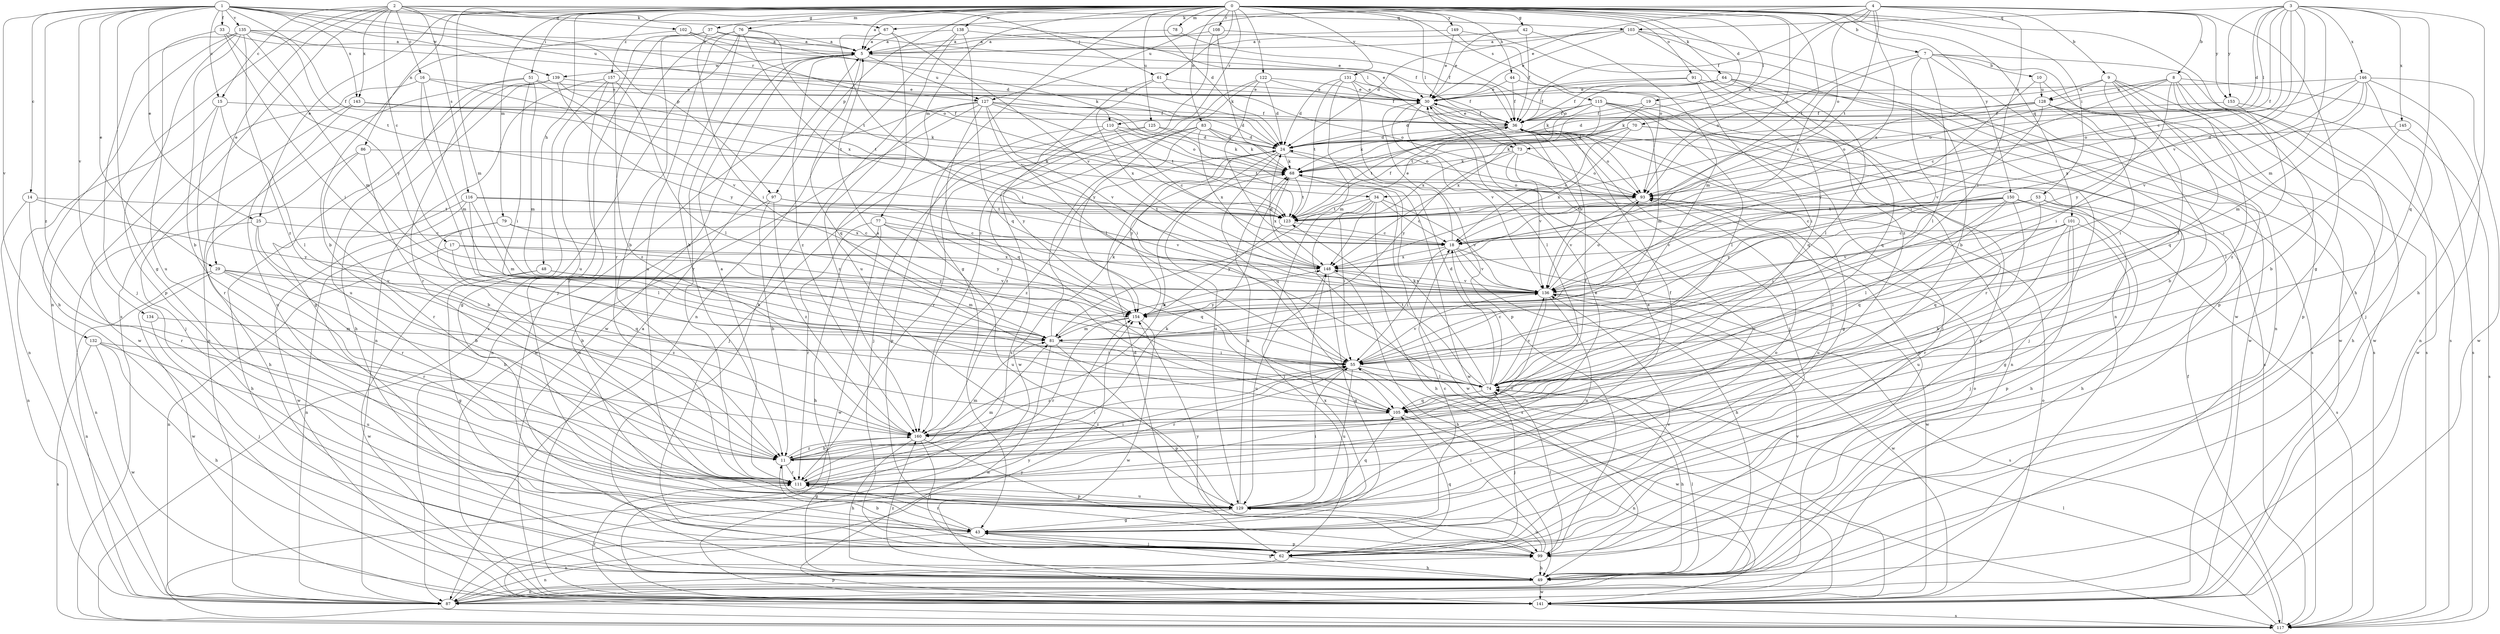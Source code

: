 strict digraph  {
0;
1;
2;
3;
4;
5;
7;
8;
9;
10;
11;
14;
15;
16;
17;
18;
19;
24;
25;
29;
30;
33;
34;
36;
37;
42;
43;
44;
48;
49;
51;
53;
55;
61;
62;
64;
67;
68;
70;
73;
74;
76;
77;
78;
79;
81;
83;
86;
87;
91;
93;
97;
99;
101;
102;
103;
105;
108;
110;
111;
115;
116;
117;
122;
123;
125;
127;
128;
129;
131;
132;
134;
135;
136;
138;
139;
141;
143;
145;
146;
148;
149;
150;
153;
154;
157;
160;
0 -> 5  [label=a];
0 -> 7  [label=b];
0 -> 19  [label=d];
0 -> 24  [label=d];
0 -> 25  [label=e];
0 -> 37  [label=g];
0 -> 42  [label=g];
0 -> 43  [label=g];
0 -> 44  [label=h];
0 -> 48  [label=h];
0 -> 49  [label=h];
0 -> 51  [label=i];
0 -> 53  [label=i];
0 -> 61  [label=j];
0 -> 64  [label=k];
0 -> 70  [label=l];
0 -> 73  [label=l];
0 -> 76  [label=m];
0 -> 77  [label=m];
0 -> 78  [label=m];
0 -> 79  [label=m];
0 -> 81  [label=m];
0 -> 83  [label=n];
0 -> 86  [label=n];
0 -> 91  [label=o];
0 -> 93  [label=o];
0 -> 97  [label=p];
0 -> 101  [label=q];
0 -> 108  [label=r];
0 -> 110  [label=r];
0 -> 115  [label=s];
0 -> 122  [label=t];
0 -> 123  [label=t];
0 -> 125  [label=u];
0 -> 131  [label=v];
0 -> 138  [label=w];
0 -> 149  [label=y];
0 -> 150  [label=y];
0 -> 157  [label=z];
1 -> 14  [label=c];
1 -> 15  [label=c];
1 -> 25  [label=e];
1 -> 29  [label=e];
1 -> 33  [label=f];
1 -> 34  [label=f];
1 -> 43  [label=g];
1 -> 67  [label=k];
1 -> 73  [label=l];
1 -> 110  [label=r];
1 -> 127  [label=u];
1 -> 132  [label=v];
1 -> 134  [label=v];
1 -> 135  [label=v];
1 -> 139  [label=w];
1 -> 143  [label=x];
1 -> 160  [label=z];
2 -> 15  [label=c];
2 -> 16  [label=c];
2 -> 17  [label=c];
2 -> 29  [label=e];
2 -> 61  [label=j];
2 -> 87  [label=n];
2 -> 97  [label=p];
2 -> 102  [label=q];
2 -> 103  [label=q];
2 -> 116  [label=s];
2 -> 117  [label=s];
2 -> 143  [label=x];
3 -> 18  [label=c];
3 -> 24  [label=d];
3 -> 34  [label=f];
3 -> 49  [label=h];
3 -> 73  [label=l];
3 -> 81  [label=m];
3 -> 103  [label=q];
3 -> 105  [label=q];
3 -> 136  [label=v];
3 -> 145  [label=x];
3 -> 146  [label=x];
3 -> 148  [label=x];
3 -> 153  [label=y];
4 -> 8  [label=b];
4 -> 9  [label=b];
4 -> 30  [label=e];
4 -> 36  [label=f];
4 -> 43  [label=g];
4 -> 55  [label=i];
4 -> 67  [label=k];
4 -> 68  [label=k];
4 -> 93  [label=o];
4 -> 123  [label=t];
4 -> 127  [label=u];
4 -> 148  [label=x];
4 -> 153  [label=y];
5 -> 30  [label=e];
5 -> 105  [label=q];
5 -> 111  [label=r];
5 -> 127  [label=u];
5 -> 139  [label=w];
5 -> 141  [label=w];
5 -> 160  [label=z];
7 -> 10  [label=b];
7 -> 18  [label=c];
7 -> 55  [label=i];
7 -> 74  [label=l];
7 -> 87  [label=n];
7 -> 93  [label=o];
7 -> 99  [label=p];
7 -> 117  [label=s];
8 -> 11  [label=b];
8 -> 18  [label=c];
8 -> 93  [label=o];
8 -> 117  [label=s];
8 -> 128  [label=u];
8 -> 141  [label=w];
8 -> 154  [label=y];
8 -> 160  [label=z];
9 -> 55  [label=i];
9 -> 68  [label=k];
9 -> 74  [label=l];
9 -> 99  [label=p];
9 -> 105  [label=q];
9 -> 117  [label=s];
9 -> 128  [label=u];
10 -> 128  [label=u];
10 -> 141  [label=w];
10 -> 154  [label=y];
11 -> 36  [label=f];
11 -> 43  [label=g];
11 -> 55  [label=i];
11 -> 81  [label=m];
11 -> 111  [label=r];
11 -> 160  [label=z];
14 -> 87  [label=n];
14 -> 111  [label=r];
14 -> 123  [label=t];
14 -> 154  [label=y];
15 -> 36  [label=f];
15 -> 74  [label=l];
15 -> 87  [label=n];
15 -> 111  [label=r];
16 -> 30  [label=e];
16 -> 74  [label=l];
16 -> 81  [label=m];
16 -> 123  [label=t];
16 -> 141  [label=w];
17 -> 87  [label=n];
17 -> 105  [label=q];
17 -> 148  [label=x];
17 -> 154  [label=y];
18 -> 30  [label=e];
18 -> 49  [label=h];
18 -> 55  [label=i];
18 -> 136  [label=v];
18 -> 141  [label=w];
18 -> 148  [label=x];
19 -> 36  [label=f];
19 -> 111  [label=r];
19 -> 148  [label=x];
24 -> 68  [label=k];
24 -> 105  [label=q];
24 -> 129  [label=u];
24 -> 141  [label=w];
24 -> 154  [label=y];
24 -> 160  [label=z];
25 -> 11  [label=b];
25 -> 18  [label=c];
25 -> 87  [label=n];
25 -> 111  [label=r];
29 -> 11  [label=b];
29 -> 87  [label=n];
29 -> 111  [label=r];
29 -> 136  [label=v];
29 -> 141  [label=w];
29 -> 160  [label=z];
30 -> 36  [label=f];
30 -> 62  [label=j];
30 -> 74  [label=l];
30 -> 87  [label=n];
30 -> 136  [label=v];
33 -> 5  [label=a];
33 -> 55  [label=i];
33 -> 129  [label=u];
33 -> 154  [label=y];
34 -> 18  [label=c];
34 -> 49  [label=h];
34 -> 55  [label=i];
34 -> 62  [label=j];
34 -> 117  [label=s];
34 -> 123  [label=t];
34 -> 136  [label=v];
36 -> 24  [label=d];
36 -> 30  [label=e];
36 -> 43  [label=g];
36 -> 68  [label=k];
36 -> 87  [label=n];
36 -> 93  [label=o];
36 -> 123  [label=t];
36 -> 136  [label=v];
37 -> 5  [label=a];
37 -> 11  [label=b];
37 -> 36  [label=f];
37 -> 55  [label=i];
37 -> 62  [label=j];
37 -> 68  [label=k];
37 -> 129  [label=u];
42 -> 5  [label=a];
42 -> 30  [label=e];
42 -> 36  [label=f];
42 -> 81  [label=m];
43 -> 18  [label=c];
43 -> 62  [label=j];
43 -> 87  [label=n];
43 -> 99  [label=p];
43 -> 111  [label=r];
43 -> 148  [label=x];
44 -> 30  [label=e];
44 -> 36  [label=f];
44 -> 117  [label=s];
48 -> 43  [label=g];
48 -> 81  [label=m];
48 -> 136  [label=v];
48 -> 141  [label=w];
49 -> 43  [label=g];
49 -> 74  [label=l];
49 -> 87  [label=n];
49 -> 93  [label=o];
49 -> 136  [label=v];
49 -> 141  [label=w];
49 -> 160  [label=z];
51 -> 30  [label=e];
51 -> 55  [label=i];
51 -> 81  [label=m];
51 -> 87  [label=n];
51 -> 129  [label=u];
51 -> 136  [label=v];
53 -> 18  [label=c];
53 -> 43  [label=g];
53 -> 49  [label=h];
53 -> 105  [label=q];
53 -> 123  [label=t];
55 -> 74  [label=l];
55 -> 111  [label=r];
55 -> 129  [label=u];
55 -> 136  [label=v];
55 -> 141  [label=w];
55 -> 160  [label=z];
61 -> 30  [label=e];
61 -> 74  [label=l];
61 -> 93  [label=o];
61 -> 148  [label=x];
62 -> 49  [label=h];
62 -> 87  [label=n];
62 -> 105  [label=q];
62 -> 136  [label=v];
62 -> 154  [label=y];
64 -> 30  [label=e];
64 -> 36  [label=f];
64 -> 68  [label=k];
64 -> 74  [label=l];
64 -> 105  [label=q];
64 -> 141  [label=w];
67 -> 5  [label=a];
67 -> 55  [label=i];
67 -> 129  [label=u];
67 -> 136  [label=v];
68 -> 93  [label=o];
68 -> 123  [label=t];
68 -> 141  [label=w];
68 -> 148  [label=x];
70 -> 18  [label=c];
70 -> 24  [label=d];
70 -> 62  [label=j];
70 -> 68  [label=k];
70 -> 99  [label=p];
70 -> 148  [label=x];
73 -> 68  [label=k];
73 -> 93  [label=o];
73 -> 129  [label=u];
73 -> 136  [label=v];
73 -> 154  [label=y];
74 -> 18  [label=c];
74 -> 24  [label=d];
74 -> 49  [label=h];
74 -> 62  [label=j];
74 -> 68  [label=k];
74 -> 105  [label=q];
74 -> 123  [label=t];
74 -> 136  [label=v];
76 -> 5  [label=a];
76 -> 11  [label=b];
76 -> 111  [label=r];
76 -> 117  [label=s];
76 -> 123  [label=t];
76 -> 129  [label=u];
76 -> 148  [label=x];
77 -> 18  [label=c];
77 -> 49  [label=h];
77 -> 105  [label=q];
77 -> 111  [label=r];
77 -> 129  [label=u];
77 -> 141  [label=w];
78 -> 5  [label=a];
78 -> 36  [label=f];
79 -> 11  [label=b];
79 -> 18  [label=c];
79 -> 87  [label=n];
79 -> 154  [label=y];
81 -> 55  [label=i];
81 -> 68  [label=k];
81 -> 99  [label=p];
81 -> 141  [label=w];
81 -> 148  [label=x];
83 -> 24  [label=d];
83 -> 68  [label=k];
83 -> 93  [label=o];
83 -> 111  [label=r];
83 -> 141  [label=w];
83 -> 148  [label=x];
83 -> 160  [label=z];
86 -> 11  [label=b];
86 -> 49  [label=h];
86 -> 68  [label=k];
86 -> 111  [label=r];
87 -> 99  [label=p];
87 -> 154  [label=y];
91 -> 30  [label=e];
91 -> 36  [label=f];
91 -> 55  [label=i];
91 -> 105  [label=q];
91 -> 117  [label=s];
93 -> 123  [label=t];
93 -> 129  [label=u];
93 -> 136  [label=v];
97 -> 11  [label=b];
97 -> 123  [label=t];
97 -> 129  [label=u];
97 -> 136  [label=v];
97 -> 160  [label=z];
99 -> 11  [label=b];
99 -> 24  [label=d];
99 -> 49  [label=h];
99 -> 55  [label=i];
99 -> 74  [label=l];
99 -> 129  [label=u];
101 -> 18  [label=c];
101 -> 62  [label=j];
101 -> 74  [label=l];
101 -> 99  [label=p];
101 -> 111  [label=r];
101 -> 129  [label=u];
101 -> 136  [label=v];
102 -> 5  [label=a];
102 -> 11  [label=b];
102 -> 24  [label=d];
102 -> 93  [label=o];
103 -> 5  [label=a];
103 -> 11  [label=b];
103 -> 24  [label=d];
103 -> 30  [label=e];
103 -> 141  [label=w];
103 -> 160  [label=z];
105 -> 5  [label=a];
105 -> 87  [label=n];
105 -> 160  [label=z];
108 -> 5  [label=a];
108 -> 68  [label=k];
108 -> 93  [label=o];
108 -> 160  [label=z];
110 -> 18  [label=c];
110 -> 24  [label=d];
110 -> 62  [label=j];
110 -> 123  [label=t];
110 -> 154  [label=y];
111 -> 5  [label=a];
111 -> 30  [label=e];
111 -> 55  [label=i];
111 -> 68  [label=k];
111 -> 81  [label=m];
111 -> 129  [label=u];
115 -> 24  [label=d];
115 -> 36  [label=f];
115 -> 62  [label=j];
115 -> 74  [label=l];
115 -> 81  [label=m];
115 -> 117  [label=s];
115 -> 123  [label=t];
115 -> 148  [label=x];
116 -> 49  [label=h];
116 -> 74  [label=l];
116 -> 81  [label=m];
116 -> 123  [label=t];
116 -> 141  [label=w];
116 -> 148  [label=x];
117 -> 36  [label=f];
117 -> 74  [label=l];
117 -> 154  [label=y];
122 -> 18  [label=c];
122 -> 24  [label=d];
122 -> 30  [label=e];
122 -> 36  [label=f];
122 -> 117  [label=s];
122 -> 154  [label=y];
123 -> 18  [label=c];
123 -> 36  [label=f];
123 -> 154  [label=y];
125 -> 24  [label=d];
125 -> 62  [label=j];
125 -> 68  [label=k];
125 -> 99  [label=p];
127 -> 24  [label=d];
127 -> 36  [label=f];
127 -> 55  [label=i];
127 -> 87  [label=n];
127 -> 93  [label=o];
127 -> 105  [label=q];
127 -> 123  [label=t];
127 -> 136  [label=v];
127 -> 141  [label=w];
127 -> 160  [label=z];
128 -> 11  [label=b];
128 -> 24  [label=d];
128 -> 36  [label=f];
128 -> 49  [label=h];
128 -> 55  [label=i];
128 -> 93  [label=o];
128 -> 136  [label=v];
129 -> 30  [label=e];
129 -> 43  [label=g];
129 -> 55  [label=i];
129 -> 68  [label=k];
129 -> 93  [label=o];
129 -> 105  [label=q];
131 -> 24  [label=d];
131 -> 30  [label=e];
131 -> 36  [label=f];
131 -> 81  [label=m];
131 -> 99  [label=p];
131 -> 123  [label=t];
132 -> 49  [label=h];
132 -> 55  [label=i];
132 -> 117  [label=s];
132 -> 129  [label=u];
132 -> 141  [label=w];
134 -> 62  [label=j];
134 -> 81  [label=m];
135 -> 5  [label=a];
135 -> 11  [label=b];
135 -> 24  [label=d];
135 -> 49  [label=h];
135 -> 62  [label=j];
135 -> 81  [label=m];
135 -> 99  [label=p];
135 -> 123  [label=t];
135 -> 160  [label=z];
136 -> 93  [label=o];
136 -> 111  [label=r];
136 -> 117  [label=s];
136 -> 129  [label=u];
136 -> 141  [label=w];
136 -> 148  [label=x];
136 -> 154  [label=y];
138 -> 5  [label=a];
138 -> 30  [label=e];
138 -> 49  [label=h];
138 -> 87  [label=n];
138 -> 105  [label=q];
139 -> 30  [label=e];
139 -> 43  [label=g];
139 -> 49  [label=h];
139 -> 111  [label=r];
139 -> 123  [label=t];
139 -> 154  [label=y];
141 -> 5  [label=a];
141 -> 93  [label=o];
141 -> 111  [label=r];
141 -> 117  [label=s];
143 -> 36  [label=f];
143 -> 62  [label=j];
143 -> 68  [label=k];
143 -> 129  [label=u];
145 -> 24  [label=d];
145 -> 74  [label=l];
145 -> 117  [label=s];
146 -> 30  [label=e];
146 -> 62  [label=j];
146 -> 81  [label=m];
146 -> 87  [label=n];
146 -> 93  [label=o];
146 -> 136  [label=v];
146 -> 141  [label=w];
146 -> 148  [label=x];
148 -> 24  [label=d];
148 -> 43  [label=g];
148 -> 49  [label=h];
148 -> 129  [label=u];
148 -> 136  [label=v];
149 -> 5  [label=a];
149 -> 30  [label=e];
149 -> 87  [label=n];
149 -> 93  [label=o];
150 -> 11  [label=b];
150 -> 49  [label=h];
150 -> 55  [label=i];
150 -> 74  [label=l];
150 -> 105  [label=q];
150 -> 117  [label=s];
150 -> 123  [label=t];
150 -> 136  [label=v];
150 -> 154  [label=y];
153 -> 36  [label=f];
153 -> 55  [label=i];
153 -> 141  [label=w];
154 -> 81  [label=m];
154 -> 111  [label=r];
154 -> 141  [label=w];
157 -> 30  [label=e];
157 -> 43  [label=g];
157 -> 74  [label=l];
157 -> 87  [label=n];
157 -> 111  [label=r];
157 -> 160  [label=z];
160 -> 11  [label=b];
160 -> 36  [label=f];
160 -> 49  [label=h];
160 -> 62  [label=j];
160 -> 68  [label=k];
160 -> 99  [label=p];
}
